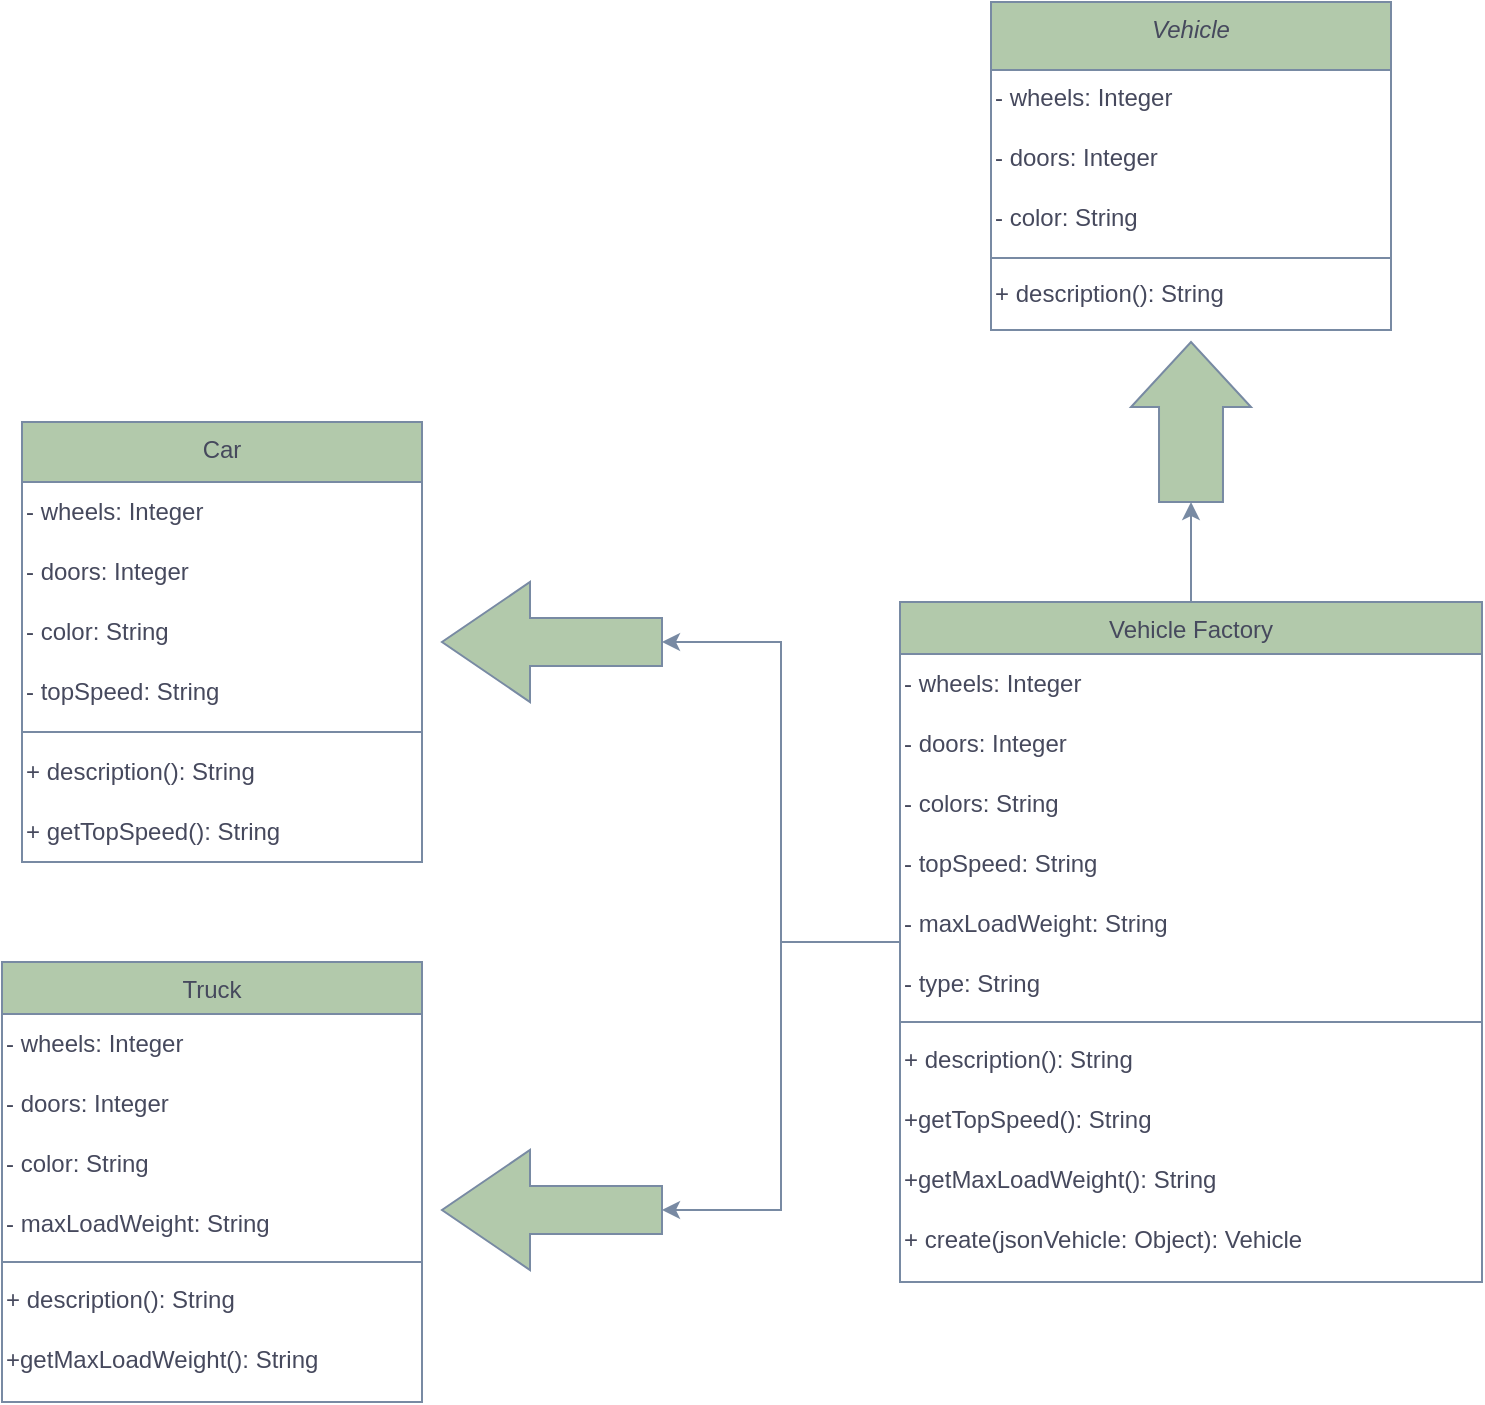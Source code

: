 <mxfile version="24.0.7" type="github">
  <diagram id="C5RBs43oDa-KdzZeNtuy" name="Page-1">
    <mxGraphModel dx="1232" dy="1113" grid="1" gridSize="10" guides="1" tooltips="1" connect="1" arrows="1" fold="1" page="1" pageScale="1" pageWidth="827" pageHeight="1169" background="none" math="0" shadow="0">
      <root>
        <mxCell id="WIyWlLk6GJQsqaUBKTNV-0" />
        <mxCell id="WIyWlLk6GJQsqaUBKTNV-1" parent="WIyWlLk6GJQsqaUBKTNV-0" />
        <mxCell id="zkfFHV4jXpPFQw0GAbJ--0" value="Vehicle" style="swimlane;fontStyle=2;align=center;verticalAlign=top;childLayout=stackLayout;horizontal=1;startSize=34;horizontalStack=0;resizeParent=1;resizeLast=0;collapsible=1;marginBottom=0;rounded=0;shadow=0;strokeWidth=1;labelBackgroundColor=none;fillColor=#B2C9AB;strokeColor=#788AA3;fontColor=#46495D;" parent="WIyWlLk6GJQsqaUBKTNV-1" vertex="1">
          <mxGeometry x="554.5" y="30" width="200" height="164" as="geometry">
            <mxRectangle x="230" y="140" width="160" height="26" as="alternateBounds" />
          </mxGeometry>
        </mxCell>
        <mxCell id="avCwv5TrrSZpBt8yLDUz-12" value="- wheels: Integer" style="text;align=left;verticalAlign=top;resizable=0;points=[];autosize=1;strokeColor=none;fillColor=none;fontColor=#46495D;" vertex="1" parent="zkfFHV4jXpPFQw0GAbJ--0">
          <mxGeometry y="34" width="200" height="30" as="geometry" />
        </mxCell>
        <mxCell id="avCwv5TrrSZpBt8yLDUz-4" value="- doors: Integer" style="text;align=left;verticalAlign=top;resizable=0;points=[];autosize=1;strokeColor=none;fillColor=none;labelBackgroundColor=none;fontColor=#46495D;" vertex="1" parent="zkfFHV4jXpPFQw0GAbJ--0">
          <mxGeometry y="64" width="200" height="30" as="geometry" />
        </mxCell>
        <mxCell id="avCwv5TrrSZpBt8yLDUz-3" value="- color: String" style="text;align=left;verticalAlign=top;resizable=0;points=[];autosize=1;strokeColor=none;fillColor=none;labelBackgroundColor=none;fontColor=#46495D;" vertex="1" parent="zkfFHV4jXpPFQw0GAbJ--0">
          <mxGeometry y="94" width="200" height="30" as="geometry" />
        </mxCell>
        <mxCell id="zkfFHV4jXpPFQw0GAbJ--4" value="" style="line;html=1;strokeWidth=1;align=left;verticalAlign=middle;spacingTop=-1;spacingLeft=3;spacingRight=3;rotatable=0;labelPosition=right;points=[];portConstraint=eastwest;labelBackgroundColor=none;fillColor=#B2C9AB;strokeColor=#788AA3;fontColor=#46495D;" parent="zkfFHV4jXpPFQw0GAbJ--0" vertex="1">
          <mxGeometry y="124" width="200" height="8" as="geometry" />
        </mxCell>
        <mxCell id="avCwv5TrrSZpBt8yLDUz-13" value="+ description(): String" style="text;align=left;verticalAlign=top;resizable=0;points=[];autosize=1;strokeColor=none;fillColor=none;fontColor=#46495D;" vertex="1" parent="zkfFHV4jXpPFQw0GAbJ--0">
          <mxGeometry y="132" width="200" height="30" as="geometry" />
        </mxCell>
        <mxCell id="zkfFHV4jXpPFQw0GAbJ--6" value="Car" style="swimlane;fontStyle=0;align=center;verticalAlign=top;childLayout=stackLayout;horizontal=1;startSize=30;horizontalStack=0;resizeParent=1;resizeLast=0;collapsible=1;marginBottom=0;rounded=0;shadow=0;strokeWidth=1;labelBackgroundColor=none;fillColor=#B2C9AB;strokeColor=#788AA3;fontColor=#46495D;" parent="WIyWlLk6GJQsqaUBKTNV-1" vertex="1">
          <mxGeometry x="70" y="240" width="200" height="220" as="geometry">
            <mxRectangle x="130" y="380" width="160" height="26" as="alternateBounds" />
          </mxGeometry>
        </mxCell>
        <mxCell id="avCwv5TrrSZpBt8yLDUz-14" value="- wheels: Integer" style="text;html=1;align=left;verticalAlign=middle;resizable=0;points=[];autosize=1;strokeColor=none;fillColor=none;fontColor=#46495D;" vertex="1" parent="zkfFHV4jXpPFQw0GAbJ--6">
          <mxGeometry y="30" width="200" height="30" as="geometry" />
        </mxCell>
        <mxCell id="avCwv5TrrSZpBt8yLDUz-15" value="- doors: Integer" style="text;html=1;align=left;verticalAlign=middle;resizable=0;points=[];autosize=1;strokeColor=none;fillColor=none;fontColor=#46495D;" vertex="1" parent="zkfFHV4jXpPFQw0GAbJ--6">
          <mxGeometry y="60" width="200" height="30" as="geometry" />
        </mxCell>
        <mxCell id="avCwv5TrrSZpBt8yLDUz-16" value="- color: String" style="text;html=1;align=left;verticalAlign=middle;resizable=0;points=[];autosize=1;strokeColor=none;fillColor=none;fontColor=#46495D;" vertex="1" parent="zkfFHV4jXpPFQw0GAbJ--6">
          <mxGeometry y="90" width="200" height="30" as="geometry" />
        </mxCell>
        <mxCell id="avCwv5TrrSZpBt8yLDUz-17" value="- topSpeed: String" style="text;html=1;align=left;verticalAlign=middle;resizable=0;points=[];autosize=1;strokeColor=none;fillColor=none;fontColor=#46495D;" vertex="1" parent="zkfFHV4jXpPFQw0GAbJ--6">
          <mxGeometry y="120" width="200" height="30" as="geometry" />
        </mxCell>
        <mxCell id="zkfFHV4jXpPFQw0GAbJ--9" value="" style="line;html=1;strokeWidth=1;align=left;verticalAlign=middle;spacingTop=-1;spacingLeft=3;spacingRight=3;rotatable=0;labelPosition=right;points=[];portConstraint=eastwest;labelBackgroundColor=none;fillColor=#B2C9AB;strokeColor=#788AA3;fontColor=#46495D;" parent="zkfFHV4jXpPFQw0GAbJ--6" vertex="1">
          <mxGeometry y="150" width="200" height="10" as="geometry" />
        </mxCell>
        <mxCell id="avCwv5TrrSZpBt8yLDUz-19" value="+ description(): String" style="text;html=1;align=left;verticalAlign=middle;resizable=0;points=[];autosize=1;strokeColor=none;fillColor=none;fontColor=#46495D;" vertex="1" parent="zkfFHV4jXpPFQw0GAbJ--6">
          <mxGeometry y="160" width="200" height="30" as="geometry" />
        </mxCell>
        <mxCell id="avCwv5TrrSZpBt8yLDUz-20" value="+ getTopSpeed(): String" style="text;html=1;align=left;verticalAlign=middle;resizable=0;points=[];autosize=1;strokeColor=none;fillColor=none;fontColor=#46495D;" vertex="1" parent="zkfFHV4jXpPFQw0GAbJ--6">
          <mxGeometry y="190" width="200" height="30" as="geometry" />
        </mxCell>
        <mxCell id="zkfFHV4jXpPFQw0GAbJ--13" value="Truck" style="swimlane;fontStyle=0;align=center;verticalAlign=top;childLayout=stackLayout;horizontal=1;startSize=26;horizontalStack=0;resizeParent=1;resizeLast=0;collapsible=1;marginBottom=0;rounded=0;shadow=0;strokeWidth=1;labelBackgroundColor=none;fillColor=#B2C9AB;strokeColor=#788AA3;fontColor=#46495D;" parent="WIyWlLk6GJQsqaUBKTNV-1" vertex="1">
          <mxGeometry x="60" y="510" width="210" height="220" as="geometry">
            <mxRectangle x="340" y="380" width="170" height="26" as="alternateBounds" />
          </mxGeometry>
        </mxCell>
        <mxCell id="avCwv5TrrSZpBt8yLDUz-2" value="- wheels: Integer" style="text;html=1;align=left;verticalAlign=middle;resizable=0;points=[];autosize=1;strokeColor=none;fillColor=none;labelBackgroundColor=none;fontColor=#46495D;" vertex="1" parent="zkfFHV4jXpPFQw0GAbJ--13">
          <mxGeometry y="26" width="210" height="30" as="geometry" />
        </mxCell>
        <mxCell id="avCwv5TrrSZpBt8yLDUz-25" value="&lt;div&gt;- doors: Integer&lt;/div&gt;" style="text;html=1;align=left;verticalAlign=middle;resizable=0;points=[];autosize=1;strokeColor=none;fillColor=none;fontColor=#46495D;" vertex="1" parent="zkfFHV4jXpPFQw0GAbJ--13">
          <mxGeometry y="56" width="210" height="30" as="geometry" />
        </mxCell>
        <mxCell id="avCwv5TrrSZpBt8yLDUz-26" value="- color: String" style="text;html=1;align=left;verticalAlign=middle;resizable=0;points=[];autosize=1;strokeColor=none;fillColor=none;fontColor=#46495D;" vertex="1" parent="zkfFHV4jXpPFQw0GAbJ--13">
          <mxGeometry y="86" width="210" height="30" as="geometry" />
        </mxCell>
        <mxCell id="avCwv5TrrSZpBt8yLDUz-27" value="- maxLoadWeight: String" style="text;html=1;align=left;verticalAlign=middle;resizable=0;points=[];autosize=1;strokeColor=none;fillColor=none;fontColor=#46495D;" vertex="1" parent="zkfFHV4jXpPFQw0GAbJ--13">
          <mxGeometry y="116" width="210" height="30" as="geometry" />
        </mxCell>
        <mxCell id="zkfFHV4jXpPFQw0GAbJ--15" value="" style="line;html=1;strokeWidth=1;align=left;verticalAlign=middle;spacingTop=-1;spacingLeft=3;spacingRight=3;rotatable=0;labelPosition=right;points=[];portConstraint=eastwest;labelBackgroundColor=none;fillColor=#B2C9AB;strokeColor=#788AA3;fontColor=#46495D;" parent="zkfFHV4jXpPFQw0GAbJ--13" vertex="1">
          <mxGeometry y="146" width="210" height="8" as="geometry" />
        </mxCell>
        <mxCell id="avCwv5TrrSZpBt8yLDUz-23" value="+ description(): String" style="text;html=1;align=left;verticalAlign=middle;resizable=0;points=[];autosize=1;strokeColor=none;fillColor=none;fontColor=#46495D;" vertex="1" parent="zkfFHV4jXpPFQw0GAbJ--13">
          <mxGeometry y="154" width="210" height="30" as="geometry" />
        </mxCell>
        <mxCell id="avCwv5TrrSZpBt8yLDUz-24" value="+getMaxLoadWeight(): String" style="text;html=1;align=left;verticalAlign=middle;resizable=0;points=[];autosize=1;strokeColor=none;fillColor=none;fontColor=#46495D;" vertex="1" parent="zkfFHV4jXpPFQw0GAbJ--13">
          <mxGeometry y="184" width="210" height="30" as="geometry" />
        </mxCell>
        <mxCell id="avCwv5TrrSZpBt8yLDUz-66" style="edgeStyle=orthogonalEdgeStyle;rounded=0;orthogonalLoop=1;jettySize=auto;html=1;strokeColor=#788AA3;fontColor=#46495D;fillColor=#B2C9AB;" edge="1" parent="WIyWlLk6GJQsqaUBKTNV-1" source="zkfFHV4jXpPFQw0GAbJ--17" target="avCwv5TrrSZpBt8yLDUz-55">
          <mxGeometry relative="1" as="geometry" />
        </mxCell>
        <mxCell id="zkfFHV4jXpPFQw0GAbJ--17" value="Vehicle Factory" style="swimlane;fontStyle=0;align=center;verticalAlign=top;childLayout=stackLayout;horizontal=1;startSize=26;horizontalStack=0;resizeParent=1;resizeLast=0;collapsible=1;marginBottom=0;rounded=0;shadow=0;strokeWidth=1;labelBackgroundColor=none;fillColor=#B2C9AB;strokeColor=#788AA3;fontColor=#46495D;" parent="WIyWlLk6GJQsqaUBKTNV-1" vertex="1">
          <mxGeometry x="509" y="330" width="291" height="340" as="geometry">
            <mxRectangle x="550" y="140" width="160" height="26" as="alternateBounds" />
          </mxGeometry>
        </mxCell>
        <mxCell id="avCwv5TrrSZpBt8yLDUz-21" value="- wheels: Integer" style="text;html=1;align=left;verticalAlign=middle;resizable=0;points=[];autosize=1;strokeColor=none;fillColor=none;fontColor=#46495D;" vertex="1" parent="zkfFHV4jXpPFQw0GAbJ--17">
          <mxGeometry y="26" width="291" height="30" as="geometry" />
        </mxCell>
        <mxCell id="avCwv5TrrSZpBt8yLDUz-29" value="- doors: Integer" style="text;html=1;align=left;verticalAlign=middle;resizable=0;points=[];autosize=1;strokeColor=none;fillColor=none;fontColor=#46495D;" vertex="1" parent="zkfFHV4jXpPFQw0GAbJ--17">
          <mxGeometry y="56" width="291" height="30" as="geometry" />
        </mxCell>
        <mxCell id="avCwv5TrrSZpBt8yLDUz-31" value="- colors: String" style="text;html=1;align=left;verticalAlign=middle;resizable=0;points=[];autosize=1;strokeColor=none;fillColor=none;fontColor=#46495D;" vertex="1" parent="zkfFHV4jXpPFQw0GAbJ--17">
          <mxGeometry y="86" width="291" height="30" as="geometry" />
        </mxCell>
        <mxCell id="avCwv5TrrSZpBt8yLDUz-30" value="- topSpeed: String" style="text;html=1;align=left;verticalAlign=middle;resizable=0;points=[];autosize=1;strokeColor=none;fillColor=none;fontColor=#46495D;" vertex="1" parent="zkfFHV4jXpPFQw0GAbJ--17">
          <mxGeometry y="116" width="291" height="30" as="geometry" />
        </mxCell>
        <mxCell id="avCwv5TrrSZpBt8yLDUz-33" value="- maxLoadWeight: String" style="text;html=1;align=left;verticalAlign=middle;resizable=0;points=[];autosize=1;strokeColor=none;fillColor=none;fontColor=#46495D;" vertex="1" parent="zkfFHV4jXpPFQw0GAbJ--17">
          <mxGeometry y="146" width="291" height="30" as="geometry" />
        </mxCell>
        <mxCell id="avCwv5TrrSZpBt8yLDUz-32" value="- type: String" style="text;html=1;align=left;verticalAlign=middle;resizable=0;points=[];autosize=1;strokeColor=none;fillColor=none;fontColor=#46495D;" vertex="1" parent="zkfFHV4jXpPFQw0GAbJ--17">
          <mxGeometry y="176" width="291" height="30" as="geometry" />
        </mxCell>
        <mxCell id="zkfFHV4jXpPFQw0GAbJ--23" value="" style="line;html=1;strokeWidth=1;align=left;verticalAlign=middle;spacingTop=-1;spacingLeft=3;spacingRight=3;rotatable=0;labelPosition=right;points=[];portConstraint=eastwest;labelBackgroundColor=none;fillColor=#B2C9AB;strokeColor=#788AA3;fontColor=#46495D;" parent="zkfFHV4jXpPFQw0GAbJ--17" vertex="1">
          <mxGeometry y="206" width="291" height="8" as="geometry" />
        </mxCell>
        <mxCell id="avCwv5TrrSZpBt8yLDUz-22" value="+ description(): String" style="text;html=1;align=left;verticalAlign=middle;resizable=0;points=[];autosize=1;strokeColor=none;fillColor=none;fontColor=#46495D;" vertex="1" parent="zkfFHV4jXpPFQw0GAbJ--17">
          <mxGeometry y="214" width="291" height="30" as="geometry" />
        </mxCell>
        <mxCell id="avCwv5TrrSZpBt8yLDUz-34" value="+getTopSpeed(): String" style="text;html=1;align=left;verticalAlign=middle;resizable=0;points=[];autosize=1;strokeColor=none;fillColor=none;fontColor=#46495D;" vertex="1" parent="zkfFHV4jXpPFQw0GAbJ--17">
          <mxGeometry y="244" width="291" height="30" as="geometry" />
        </mxCell>
        <mxCell id="avCwv5TrrSZpBt8yLDUz-35" value="+getMaxLoadWeight(): String" style="text;html=1;align=left;verticalAlign=middle;resizable=0;points=[];autosize=1;strokeColor=none;fillColor=none;fontColor=#46495D;" vertex="1" parent="zkfFHV4jXpPFQw0GAbJ--17">
          <mxGeometry y="274" width="291" height="30" as="geometry" />
        </mxCell>
        <mxCell id="avCwv5TrrSZpBt8yLDUz-36" value="+ create(jsonVehicle: Object): Vehicle" style="text;html=1;align=left;verticalAlign=middle;resizable=0;points=[];autosize=1;strokeColor=none;fillColor=none;fontColor=#46495D;" vertex="1" parent="zkfFHV4jXpPFQw0GAbJ--17">
          <mxGeometry y="304" width="291" height="30" as="geometry" />
        </mxCell>
        <mxCell id="avCwv5TrrSZpBt8yLDUz-37" value="" style="shape=singleArrow;whiteSpace=wrap;html=1;arrowWidth=0.533;arrowSize=0.406;verticalAlign=top;fillColor=#B2C9AB;strokeColor=#788AA3;fontColor=#46495D;fontStyle=0;startSize=26;rounded=0;shadow=0;strokeWidth=1;labelBackgroundColor=none;direction=north;" vertex="1" parent="WIyWlLk6GJQsqaUBKTNV-1">
          <mxGeometry x="624.5" y="200" width="60" height="80" as="geometry" />
        </mxCell>
        <mxCell id="avCwv5TrrSZpBt8yLDUz-54" value="" style="shape=singleArrow;whiteSpace=wrap;html=1;arrowWidth=0.4;arrowSize=0.4;strokeColor=#788AA3;fontColor=#46495D;fillColor=#B2C9AB;direction=west;" vertex="1" parent="WIyWlLk6GJQsqaUBKTNV-1">
          <mxGeometry x="280" y="320" width="110" height="60" as="geometry" />
        </mxCell>
        <mxCell id="avCwv5TrrSZpBt8yLDUz-55" value="" style="shape=singleArrow;whiteSpace=wrap;html=1;arrowWidth=0.4;arrowSize=0.4;strokeColor=#788AA3;fontColor=#46495D;fillColor=#B2C9AB;direction=west;" vertex="1" parent="WIyWlLk6GJQsqaUBKTNV-1">
          <mxGeometry x="280" y="604" width="110" height="60" as="geometry" />
        </mxCell>
        <mxCell id="avCwv5TrrSZpBt8yLDUz-65" style="edgeStyle=orthogonalEdgeStyle;rounded=0;orthogonalLoop=1;jettySize=auto;html=1;entryX=0;entryY=0.5;entryDx=0;entryDy=0;entryPerimeter=0;strokeColor=#788AA3;fontColor=#46495D;fillColor=#B2C9AB;" edge="1" parent="WIyWlLk6GJQsqaUBKTNV-1" source="zkfFHV4jXpPFQw0GAbJ--17" target="avCwv5TrrSZpBt8yLDUz-54">
          <mxGeometry relative="1" as="geometry" />
        </mxCell>
        <mxCell id="avCwv5TrrSZpBt8yLDUz-67" style="edgeStyle=orthogonalEdgeStyle;rounded=0;orthogonalLoop=1;jettySize=auto;html=1;entryX=0;entryY=0.5;entryDx=0;entryDy=0;entryPerimeter=0;strokeColor=#788AA3;fontColor=#46495D;fillColor=#B2C9AB;" edge="1" parent="WIyWlLk6GJQsqaUBKTNV-1" source="zkfFHV4jXpPFQw0GAbJ--17" target="avCwv5TrrSZpBt8yLDUz-37">
          <mxGeometry relative="1" as="geometry" />
        </mxCell>
      </root>
    </mxGraphModel>
  </diagram>
</mxfile>
